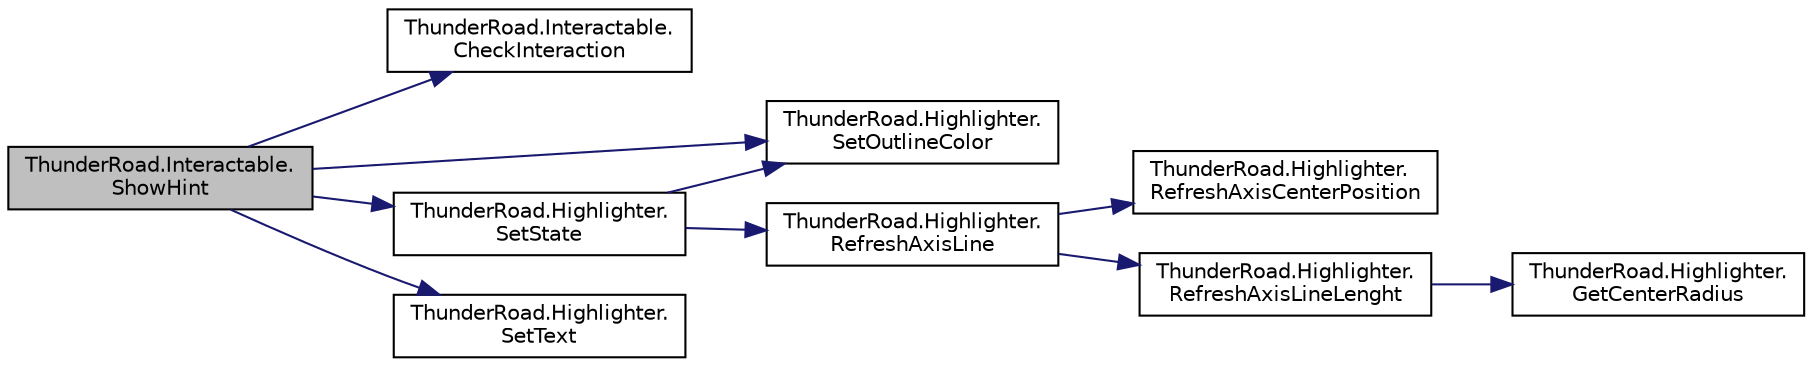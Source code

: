 digraph "ThunderRoad.Interactable.ShowHint"
{
 // LATEX_PDF_SIZE
  edge [fontname="Helvetica",fontsize="10",labelfontname="Helvetica",labelfontsize="10"];
  node [fontname="Helvetica",fontsize="10",shape=record];
  rankdir="LR";
  Node1 [label="ThunderRoad.Interactable.\lShowHint",height=0.2,width=0.4,color="black", fillcolor="grey75", style="filled", fontcolor="black",tooltip="Shows the hint."];
  Node1 -> Node2 [color="midnightblue",fontsize="10",style="solid",fontname="Helvetica"];
  Node2 [label="ThunderRoad.Interactable.\lCheckInteraction",height=0.2,width=0.4,color="black", fillcolor="white", style="filled",URL="$class_thunder_road_1_1_interactable.html#a524ad2cc19506f22f2f315e4df8e285c",tooltip="Checks the interaction."];
  Node1 -> Node3 [color="midnightblue",fontsize="10",style="solid",fontname="Helvetica"];
  Node3 [label="ThunderRoad.Highlighter.\lSetOutlineColor",height=0.2,width=0.4,color="black", fillcolor="white", style="filled",URL="$class_thunder_road_1_1_highlighter.html#a5aef3e86635cbcbaaa727f9d5fb3409c",tooltip="Sets the color of the outline."];
  Node1 -> Node4 [color="midnightblue",fontsize="10",style="solid",fontname="Helvetica"];
  Node4 [label="ThunderRoad.Highlighter.\lSetState",height=0.2,width=0.4,color="black", fillcolor="white", style="filled",URL="$class_thunder_road_1_1_highlighter.html#aa1487a513b92c7ebb44777930e1bed55",tooltip="Sets the state."];
  Node4 -> Node5 [color="midnightblue",fontsize="10",style="solid",fontname="Helvetica"];
  Node5 [label="ThunderRoad.Highlighter.\lRefreshAxisLine",height=0.2,width=0.4,color="black", fillcolor="white", style="filled",URL="$class_thunder_road_1_1_highlighter.html#a2f25cea56d529813f8ae47a74990f6b1",tooltip="Refreshes the axis line."];
  Node5 -> Node6 [color="midnightblue",fontsize="10",style="solid",fontname="Helvetica"];
  Node6 [label="ThunderRoad.Highlighter.\lRefreshAxisCenterPosition",height=0.2,width=0.4,color="black", fillcolor="white", style="filled",URL="$class_thunder_road_1_1_highlighter.html#a474c763a3a6919ceb4ea47af8062388e",tooltip="Refreshes the axis center position."];
  Node5 -> Node7 [color="midnightblue",fontsize="10",style="solid",fontname="Helvetica"];
  Node7 [label="ThunderRoad.Highlighter.\lRefreshAxisLineLenght",height=0.2,width=0.4,color="black", fillcolor="white", style="filled",URL="$class_thunder_road_1_1_highlighter.html#ab0ff2e6f311cb6cd2fd0fb8b7746c325",tooltip="Refreshes the axis line lenght."];
  Node7 -> Node8 [color="midnightblue",fontsize="10",style="solid",fontname="Helvetica"];
  Node8 [label="ThunderRoad.Highlighter.\lGetCenterRadius",height=0.2,width=0.4,color="black", fillcolor="white", style="filled",URL="$class_thunder_road_1_1_highlighter.html#a946a62aaa694183e1f8d9b331d450a16",tooltip="Gets the center radius."];
  Node4 -> Node3 [color="midnightblue",fontsize="10",style="solid",fontname="Helvetica"];
  Node1 -> Node9 [color="midnightblue",fontsize="10",style="solid",fontname="Helvetica"];
  Node9 [label="ThunderRoad.Highlighter.\lSetText",height=0.2,width=0.4,color="black", fillcolor="white", style="filled",URL="$class_thunder_road_1_1_highlighter.html#a5279cc73a29a9f5c38fcaf89b8aec340",tooltip="Sets the text."];
}
